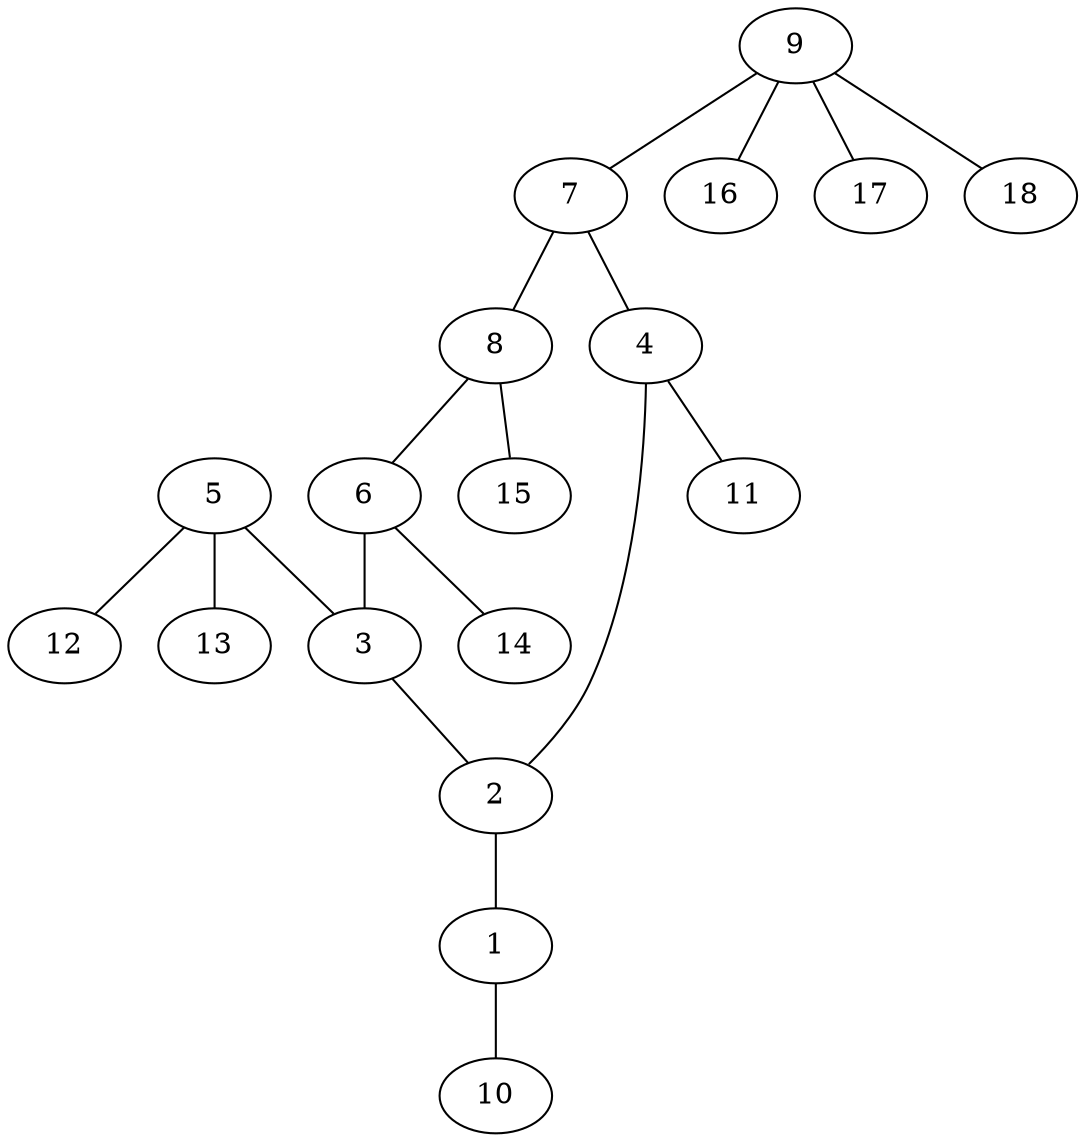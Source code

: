 graph molecule_695 {
	1	 [chem=O];
	10	 [chem=H];
	1 -- 10	 [valence=1];
	2	 [chem=C];
	2 -- 1	 [valence=1];
	3	 [chem=C];
	3 -- 2	 [valence=2];
	4	 [chem=C];
	4 -- 2	 [valence=1];
	11	 [chem=H];
	4 -- 11	 [valence=1];
	5	 [chem=N];
	5 -- 3	 [valence=1];
	12	 [chem=H];
	5 -- 12	 [valence=1];
	13	 [chem=H];
	5 -- 13	 [valence=1];
	6	 [chem=C];
	6 -- 3	 [valence=1];
	14	 [chem=H];
	6 -- 14	 [valence=1];
	7	 [chem=C];
	7 -- 4	 [valence=2];
	8	 [chem=C];
	7 -- 8	 [valence=1];
	8 -- 6	 [valence=2];
	15	 [chem=H];
	8 -- 15	 [valence=1];
	9	 [chem=C];
	9 -- 7	 [valence=1];
	16	 [chem=H];
	9 -- 16	 [valence=1];
	17	 [chem=H];
	9 -- 17	 [valence=1];
	18	 [chem=H];
	9 -- 18	 [valence=1];
}
